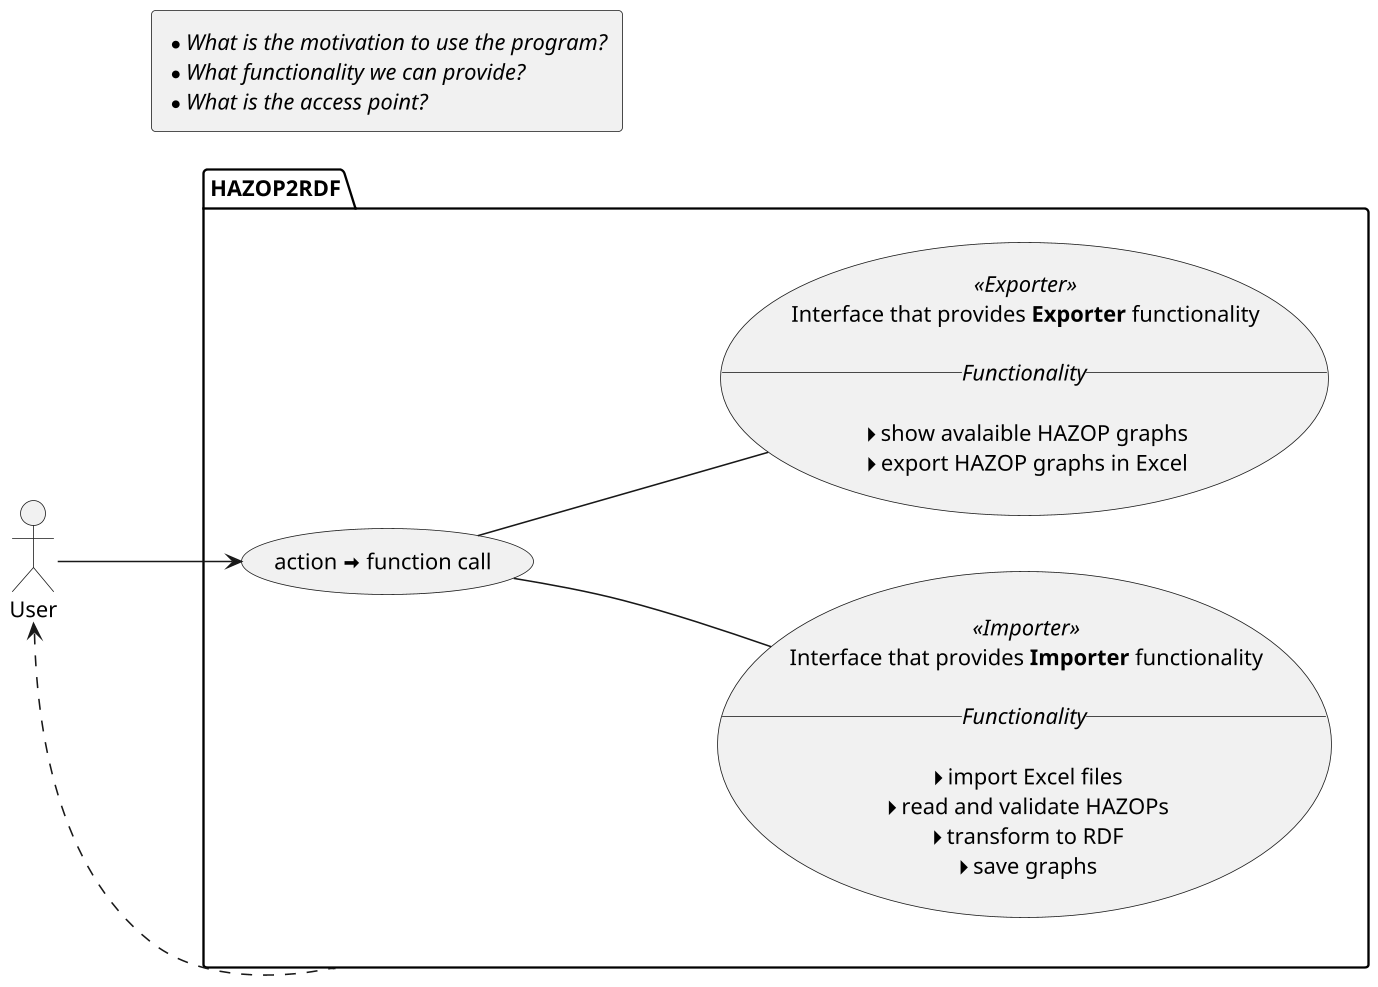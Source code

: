 @startuml
skinparam monochrome true
skinparam dpi 150
skinparam defaultFontSize 14

left to right direction

rectangle QuestionBox as "
* //What is the motivation to use the program?//
* //What functionality we can provide?//
* //What is the access point?//"

actor User

package HAZOP2RDF {
    usecase UserAction as "
    action <&arrow-thick-right> function call"

    usecase Importer << Importer >> as "
    Interface that provides **Importer** functionality\n
    __ ==== Functionality __
    \n<&caret-right>import Excel files
    <&caret-right>read and validate HAZOPs
    <&caret-right>transform to RDF
    <&caret-right>save graphs"

    usecase Exporter << Exporter >> as "
    Interface that provides **Exporter** functionality\n
    __ ==== Functionality __
    \n<&caret-right>show avalaible HAZOP graphs
    <&caret-right>export HAZOP graphs in Excel"
}

QuestionBox -[hidden]up-> User

User --> UserAction
UserAction -- Importer
UserAction -- Exporter
User <.. HAZOP2RDF
@enduml
